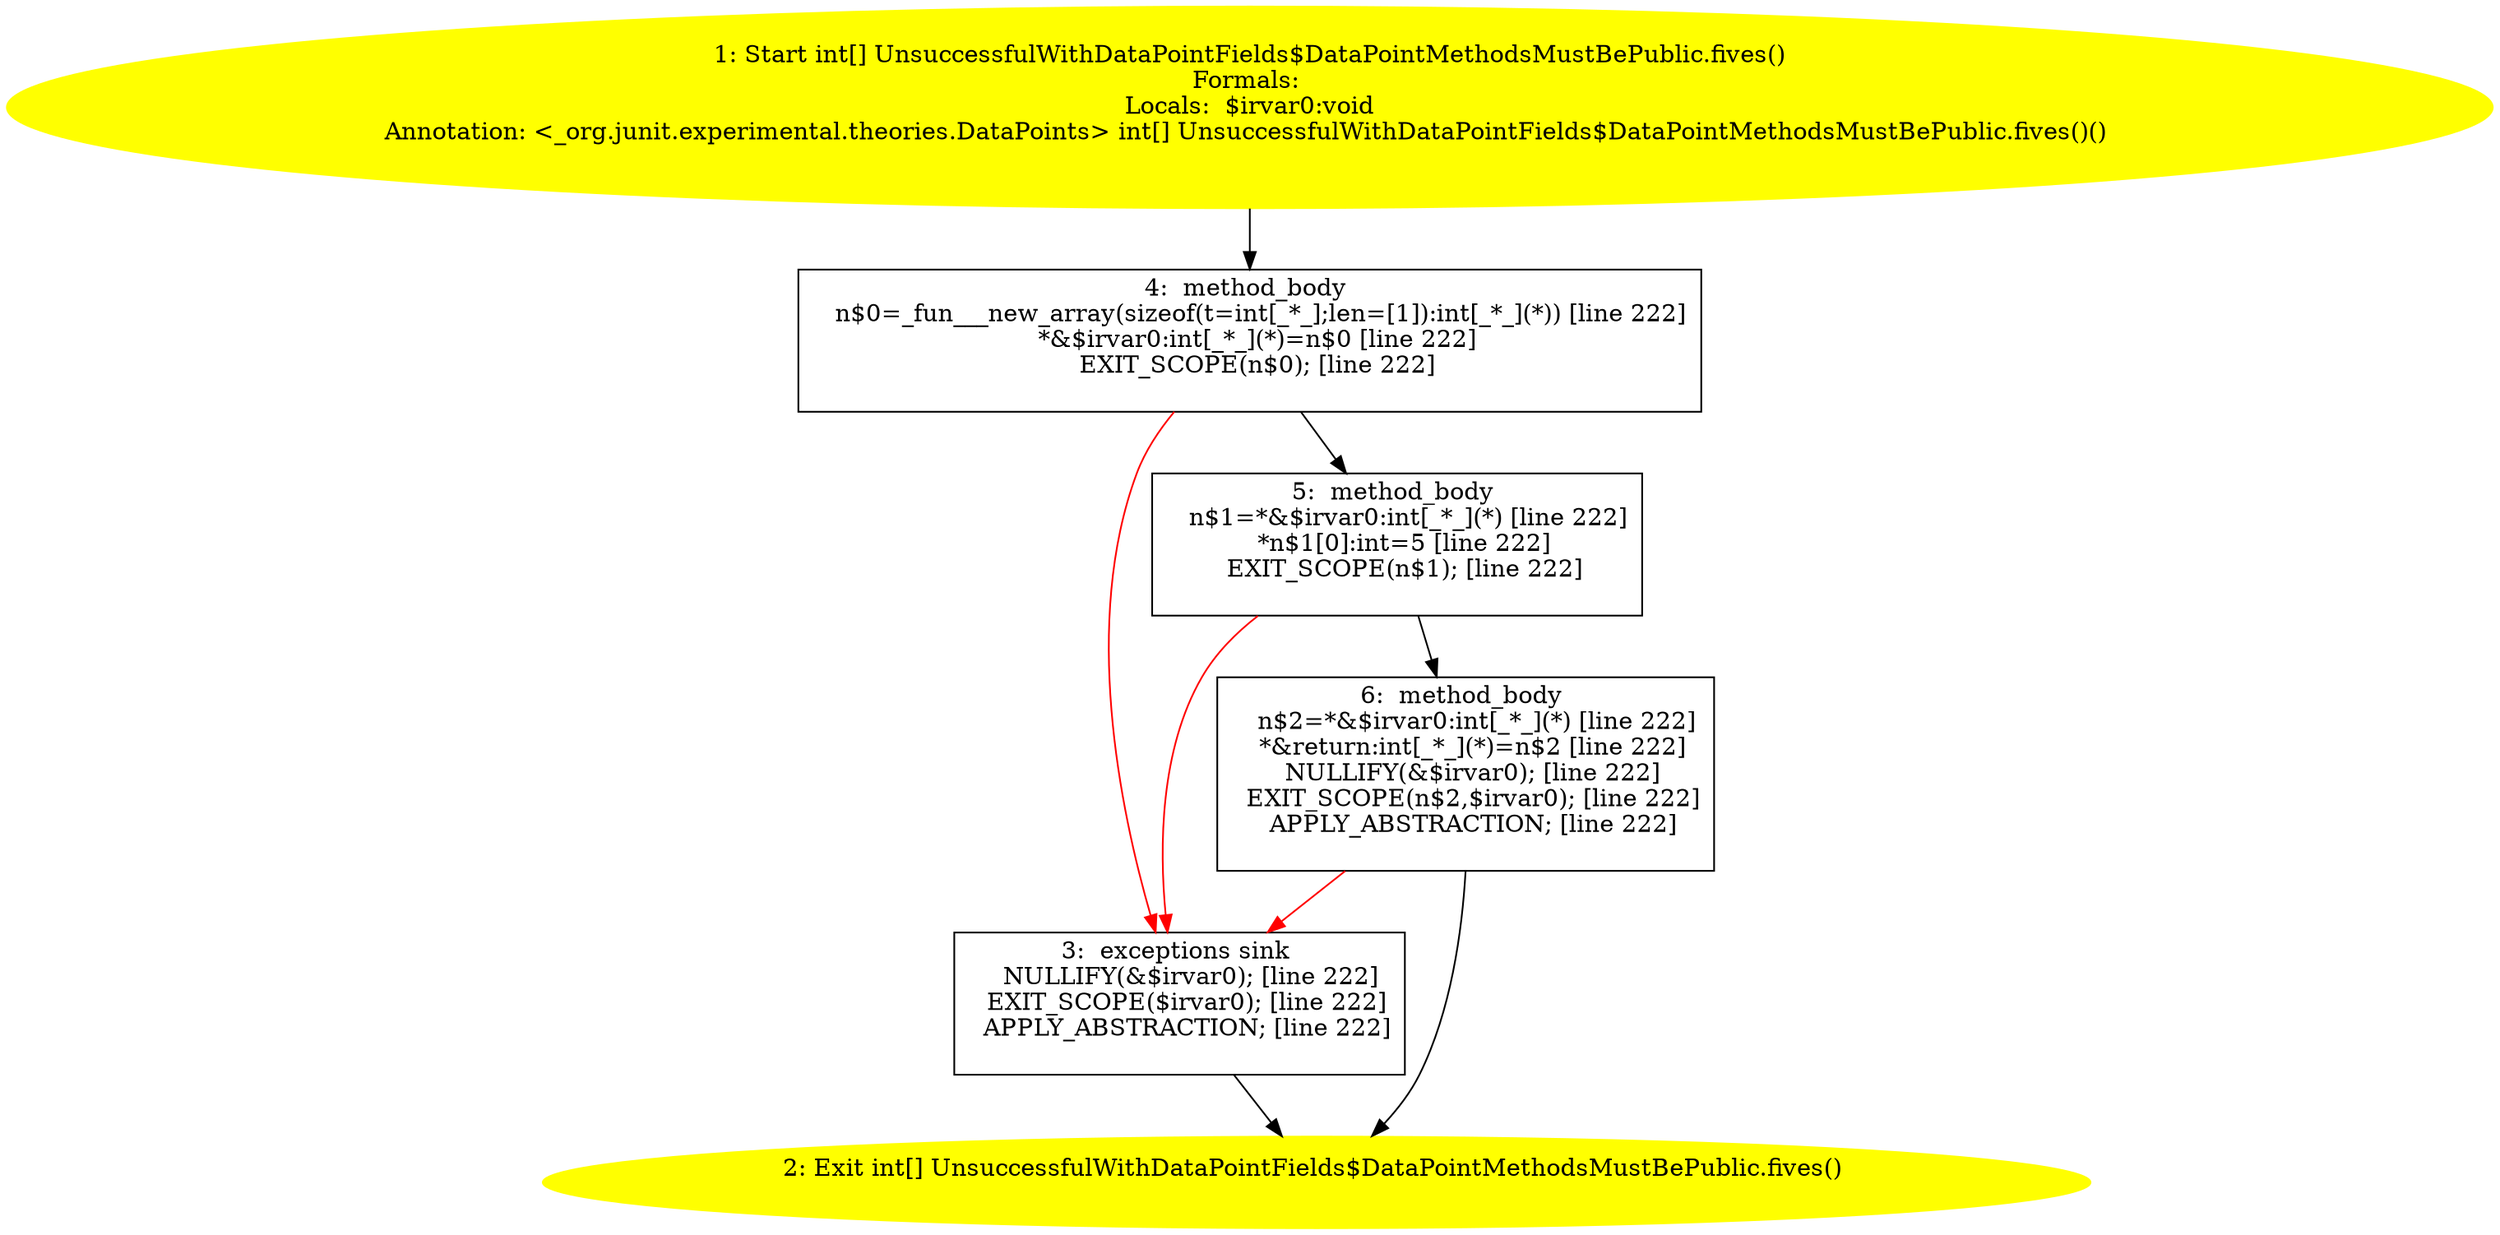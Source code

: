 /* @generated */
digraph cfg {
"org.junit.tests.experimental.theories.runner.UnsuccessfulWithDataPointFields$DataPointMethodsMustBeP.1c218eac9b41801248f506386c2d064b_1" [label="1: Start int[] UnsuccessfulWithDataPointFields$DataPointMethodsMustBePublic.fives()\nFormals: \nLocals:  $irvar0:void\nAnnotation: <_org.junit.experimental.theories.DataPoints> int[] UnsuccessfulWithDataPointFields$DataPointMethodsMustBePublic.fives()() \n  " color=yellow style=filled]
	

	 "org.junit.tests.experimental.theories.runner.UnsuccessfulWithDataPointFields$DataPointMethodsMustBeP.1c218eac9b41801248f506386c2d064b_1" -> "org.junit.tests.experimental.theories.runner.UnsuccessfulWithDataPointFields$DataPointMethodsMustBeP.1c218eac9b41801248f506386c2d064b_4" ;
"org.junit.tests.experimental.theories.runner.UnsuccessfulWithDataPointFields$DataPointMethodsMustBeP.1c218eac9b41801248f506386c2d064b_2" [label="2: Exit int[] UnsuccessfulWithDataPointFields$DataPointMethodsMustBePublic.fives() \n  " color=yellow style=filled]
	

"org.junit.tests.experimental.theories.runner.UnsuccessfulWithDataPointFields$DataPointMethodsMustBeP.1c218eac9b41801248f506386c2d064b_3" [label="3:  exceptions sink \n   NULLIFY(&$irvar0); [line 222]\n  EXIT_SCOPE($irvar0); [line 222]\n  APPLY_ABSTRACTION; [line 222]\n " shape="box"]
	

	 "org.junit.tests.experimental.theories.runner.UnsuccessfulWithDataPointFields$DataPointMethodsMustBeP.1c218eac9b41801248f506386c2d064b_3" -> "org.junit.tests.experimental.theories.runner.UnsuccessfulWithDataPointFields$DataPointMethodsMustBeP.1c218eac9b41801248f506386c2d064b_2" ;
"org.junit.tests.experimental.theories.runner.UnsuccessfulWithDataPointFields$DataPointMethodsMustBeP.1c218eac9b41801248f506386c2d064b_4" [label="4:  method_body \n   n$0=_fun___new_array(sizeof(t=int[_*_];len=[1]):int[_*_](*)) [line 222]\n  *&$irvar0:int[_*_](*)=n$0 [line 222]\n  EXIT_SCOPE(n$0); [line 222]\n " shape="box"]
	

	 "org.junit.tests.experimental.theories.runner.UnsuccessfulWithDataPointFields$DataPointMethodsMustBeP.1c218eac9b41801248f506386c2d064b_4" -> "org.junit.tests.experimental.theories.runner.UnsuccessfulWithDataPointFields$DataPointMethodsMustBeP.1c218eac9b41801248f506386c2d064b_5" ;
	 "org.junit.tests.experimental.theories.runner.UnsuccessfulWithDataPointFields$DataPointMethodsMustBeP.1c218eac9b41801248f506386c2d064b_4" -> "org.junit.tests.experimental.theories.runner.UnsuccessfulWithDataPointFields$DataPointMethodsMustBeP.1c218eac9b41801248f506386c2d064b_3" [color="red" ];
"org.junit.tests.experimental.theories.runner.UnsuccessfulWithDataPointFields$DataPointMethodsMustBeP.1c218eac9b41801248f506386c2d064b_5" [label="5:  method_body \n   n$1=*&$irvar0:int[_*_](*) [line 222]\n  *n$1[0]:int=5 [line 222]\n  EXIT_SCOPE(n$1); [line 222]\n " shape="box"]
	

	 "org.junit.tests.experimental.theories.runner.UnsuccessfulWithDataPointFields$DataPointMethodsMustBeP.1c218eac9b41801248f506386c2d064b_5" -> "org.junit.tests.experimental.theories.runner.UnsuccessfulWithDataPointFields$DataPointMethodsMustBeP.1c218eac9b41801248f506386c2d064b_6" ;
	 "org.junit.tests.experimental.theories.runner.UnsuccessfulWithDataPointFields$DataPointMethodsMustBeP.1c218eac9b41801248f506386c2d064b_5" -> "org.junit.tests.experimental.theories.runner.UnsuccessfulWithDataPointFields$DataPointMethodsMustBeP.1c218eac9b41801248f506386c2d064b_3" [color="red" ];
"org.junit.tests.experimental.theories.runner.UnsuccessfulWithDataPointFields$DataPointMethodsMustBeP.1c218eac9b41801248f506386c2d064b_6" [label="6:  method_body \n   n$2=*&$irvar0:int[_*_](*) [line 222]\n  *&return:int[_*_](*)=n$2 [line 222]\n  NULLIFY(&$irvar0); [line 222]\n  EXIT_SCOPE(n$2,$irvar0); [line 222]\n  APPLY_ABSTRACTION; [line 222]\n " shape="box"]
	

	 "org.junit.tests.experimental.theories.runner.UnsuccessfulWithDataPointFields$DataPointMethodsMustBeP.1c218eac9b41801248f506386c2d064b_6" -> "org.junit.tests.experimental.theories.runner.UnsuccessfulWithDataPointFields$DataPointMethodsMustBeP.1c218eac9b41801248f506386c2d064b_2" ;
	 "org.junit.tests.experimental.theories.runner.UnsuccessfulWithDataPointFields$DataPointMethodsMustBeP.1c218eac9b41801248f506386c2d064b_6" -> "org.junit.tests.experimental.theories.runner.UnsuccessfulWithDataPointFields$DataPointMethodsMustBeP.1c218eac9b41801248f506386c2d064b_3" [color="red" ];
}

